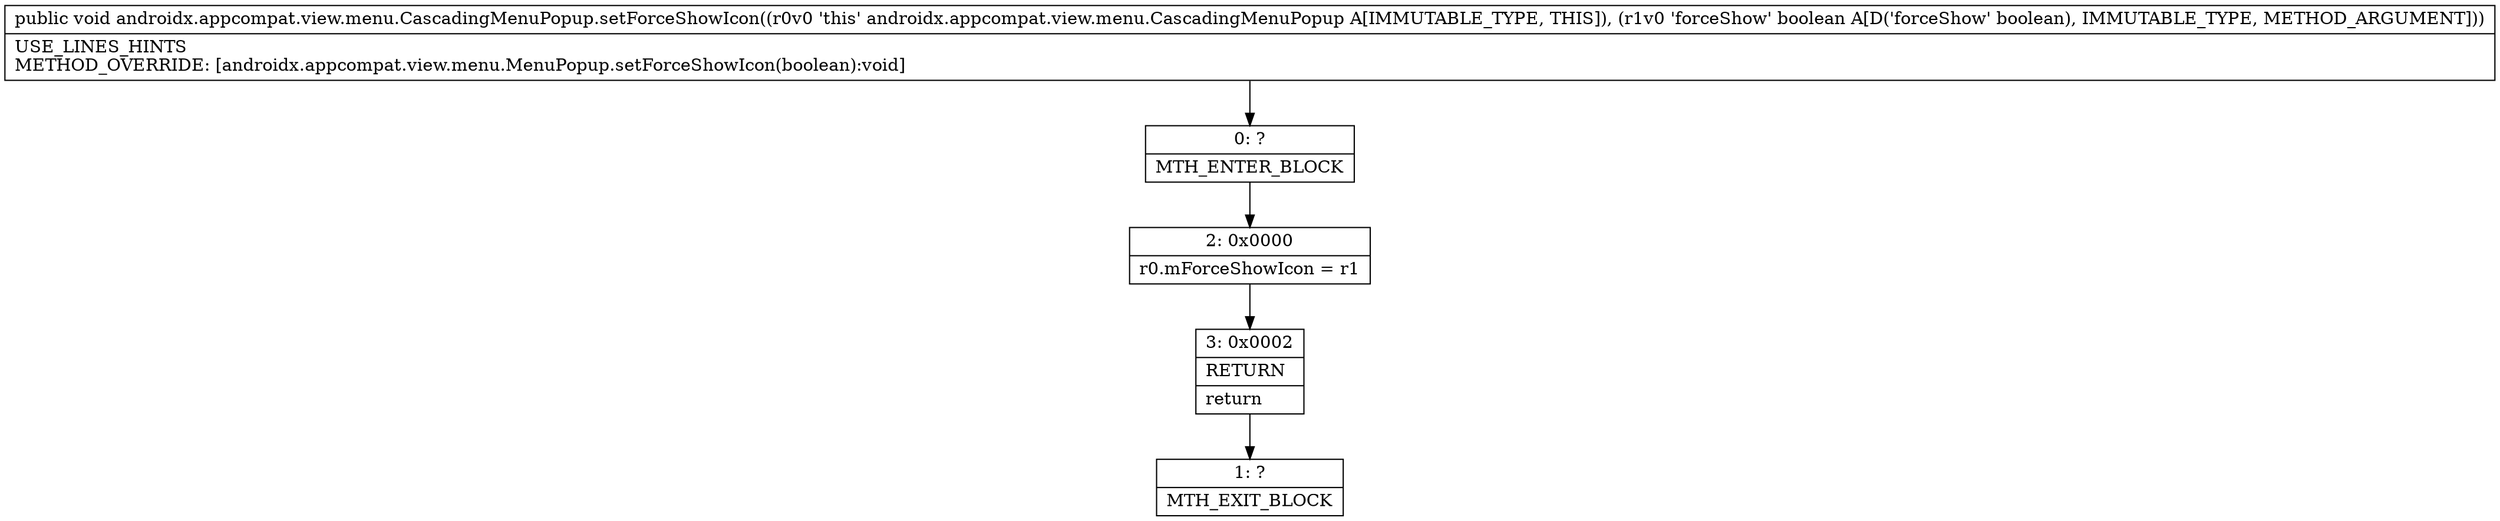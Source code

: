 digraph "CFG forandroidx.appcompat.view.menu.CascadingMenuPopup.setForceShowIcon(Z)V" {
Node_0 [shape=record,label="{0\:\ ?|MTH_ENTER_BLOCK\l}"];
Node_2 [shape=record,label="{2\:\ 0x0000|r0.mForceShowIcon = r1\l}"];
Node_3 [shape=record,label="{3\:\ 0x0002|RETURN\l|return\l}"];
Node_1 [shape=record,label="{1\:\ ?|MTH_EXIT_BLOCK\l}"];
MethodNode[shape=record,label="{public void androidx.appcompat.view.menu.CascadingMenuPopup.setForceShowIcon((r0v0 'this' androidx.appcompat.view.menu.CascadingMenuPopup A[IMMUTABLE_TYPE, THIS]), (r1v0 'forceShow' boolean A[D('forceShow' boolean), IMMUTABLE_TYPE, METHOD_ARGUMENT]))  | USE_LINES_HINTS\lMETHOD_OVERRIDE: [androidx.appcompat.view.menu.MenuPopup.setForceShowIcon(boolean):void]\l}"];
MethodNode -> Node_0;Node_0 -> Node_2;
Node_2 -> Node_3;
Node_3 -> Node_1;
}

